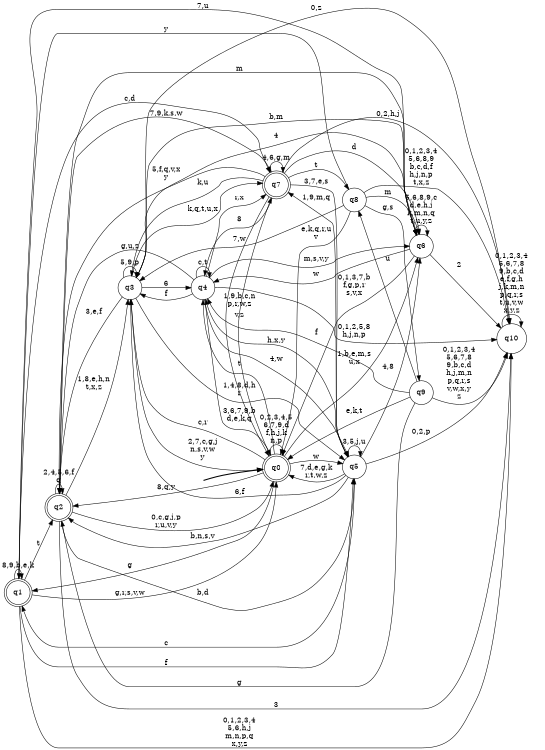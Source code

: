 digraph BlueStar {
__start0 [style = invis, shape = none, label = "", width = 0, height = 0];

rankdir=LR;
size="8,5";

s0 [style="rounded,filled", color="black", fillcolor="white" shape="doublecircle", label="q0"];
s1 [style="rounded,filled", color="black", fillcolor="white" shape="doublecircle", label="q1"];
s2 [style="rounded,filled", color="black", fillcolor="white" shape="doublecircle", label="q2"];
s3 [style="filled", color="black", fillcolor="white" shape="circle", label="q3"];
s4 [style="filled", color="black", fillcolor="white" shape="circle", label="q4"];
s5 [style="filled", color="black", fillcolor="white" shape="circle", label="q5"];
s6 [style="filled", color="black", fillcolor="white" shape="circle", label="q6"];
s7 [style="rounded,filled", color="black", fillcolor="white" shape="doublecircle", label="q7"];
s8 [style="filled", color="black", fillcolor="white" shape="circle", label="q8"];
s9 [style="filled", color="black", fillcolor="white" shape="circle", label="q9"];
s10 [style="filled", color="black", fillcolor="white" shape="circle", label="q10"];
subgraph cluster_main { 
	graph [pad=".75", ranksep="0.15", nodesep="0.15"];
	 style=invis; 
	__start0 -> s0 [penwidth=2];
}
s0 -> s0 [label="0,2,3,4,5\n6,7,9,d\nf,h,j,k\nn,p"];
s0 -> s1 [label="g"];
s0 -> s2 [label="8,q,y"];
s0 -> s3 [label="c,r"];
s0 -> s4 [label="t"];
s0 -> s5 [label="w"];
s0 -> s6 [label="1,b,e,m,s\nu,x"];
s0 -> s7 [label="v,z"];
s1 -> s0 [label="g,r,s,v,w"];
s1 -> s1 [label="8,9,b,e,k"];
s1 -> s2 [label="t"];
s1 -> s5 [label="f"];
s1 -> s6 [label="7,u"];
s1 -> s7 [label="c,d"];
s1 -> s10 [label="0,1,2,3,4\n5,6,h,j\nm,n,p,q\nx,y,z"];
s2 -> s0 [label="0,c,g,j,p\nr,u,v,y"];
s2 -> s2 [label="2,4,5,6,f\nq"];
s2 -> s3 [label="1,8,e,h,n\nt,x,z"];
s2 -> s5 [label="b,d"];
s2 -> s6 [label="m"];
s2 -> s7 [label="7,9,k,s,w"];
s2 -> s10 [label="3"];
s3 -> s0 [label="2,7,c,g,j\nn,s,v,w\ny"];
s3 -> s2 [label="3,e,f"];
s3 -> s3 [label="5,9,p"];
s3 -> s4 [label="6"];
s3 -> s5 [label="1,4,8,d,h\nr"];
s3 -> s6 [label="b,m"];
s3 -> s7 [label="k,q,t,u,x"];
s3 -> s10 [label="0,z"];
s4 -> s0 [label="3,6,7,9,b\nd,e,k,q"];
s4 -> s2 [label="g,u,z"];
s4 -> s3 [label="f"];
s4 -> s4 [label="c,t"];
s4 -> s5 [label="4,w"];
s4 -> s6 [label="m,s,v,y"];
s4 -> s7 [label="r,x"];
s4 -> s10 [label="0,1,2,5,8\nh,j,n,p"];
s5 -> s0 [label="7,d,e,g,k\nr,t,w,z"];
s5 -> s1 [label="c"];
s5 -> s2 [label="b,n,s,v"];
s5 -> s3 [label="6,f"];
s5 -> s4 [label="h,x,y"];
s5 -> s5 [label="3,5,j,u"];
s5 -> s6 [label="4,8"];
s5 -> s7 [label="1,9,m,q"];
s5 -> s10 [label="0,2,p"];
s6 -> s0 [label="0,1,3,7,b\nf,g,p,r\ns,v,x"];
s6 -> s3 [label="4"];
s6 -> s4 [label="w"];
s6 -> s6 [label="5,6,8,9,c\nd,e,h,j\nk,m,n,q\nt,u,y,z"];
s6 -> s10 [label="2"];
s7 -> s0 [label="1,9,b,c,n\np,r,w,z"];
s7 -> s2 [label="5,f,q,v,x\ny"];
s7 -> s3 [label="k,u"];
s7 -> s4 [label="8"];
s7 -> s5 [label="3,7,e,s"];
s7 -> s6 [label="d"];
s7 -> s7 [label="4,6,g,m"];
s7 -> s8 [label="t"];
s7 -> s10 [label="0,2,h,j"];
s8 -> s0 [label="e,k,q,r,u\nv"];
s8 -> s1 [label="y"];
s8 -> s3 [label="7,w"];
s8 -> s6 [label="m"];
s8 -> s9 [label="g,s"];
s8 -> s10 [label="0,1,2,3,4\n5,6,8,9\nb,c,d,f\nh,j,n,p\nt,x,z"];
s9 -> s0 [label="e,k,t"];
s9 -> s2 [label="g"];
s9 -> s4 [label="f"];
s9 -> s8 [label="u"];
s9 -> s10 [label="0,1,2,3,4\n5,6,7,8\n9,b,c,d\nh,j,m,n\np,q,r,s\nv,w,x,y\nz"];
s10 -> s10 [label="0,1,2,3,4\n5,6,7,8\n9,b,c,d\ne,f,g,h\nj,k,m,n\np,q,r,s\nt,u,v,w\nx,y,z"];

}